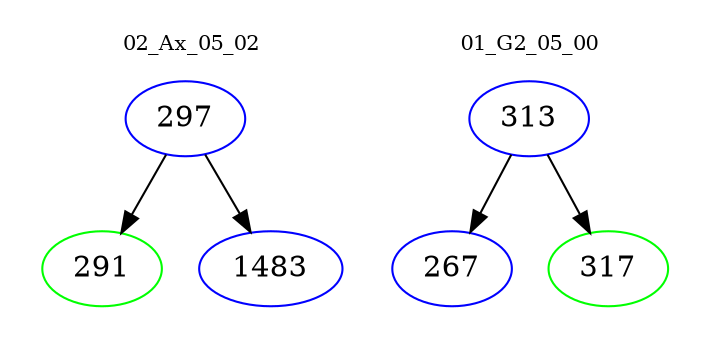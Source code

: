 digraph{
subgraph cluster_0 {
color = white
label = "02_Ax_05_02";
fontsize=10;
T0_297 [label="297", color="blue"]
T0_297 -> T0_291 [color="black"]
T0_291 [label="291", color="green"]
T0_297 -> T0_1483 [color="black"]
T0_1483 [label="1483", color="blue"]
}
subgraph cluster_1 {
color = white
label = "01_G2_05_00";
fontsize=10;
T1_313 [label="313", color="blue"]
T1_313 -> T1_267 [color="black"]
T1_267 [label="267", color="blue"]
T1_313 -> T1_317 [color="black"]
T1_317 [label="317", color="green"]
}
}
